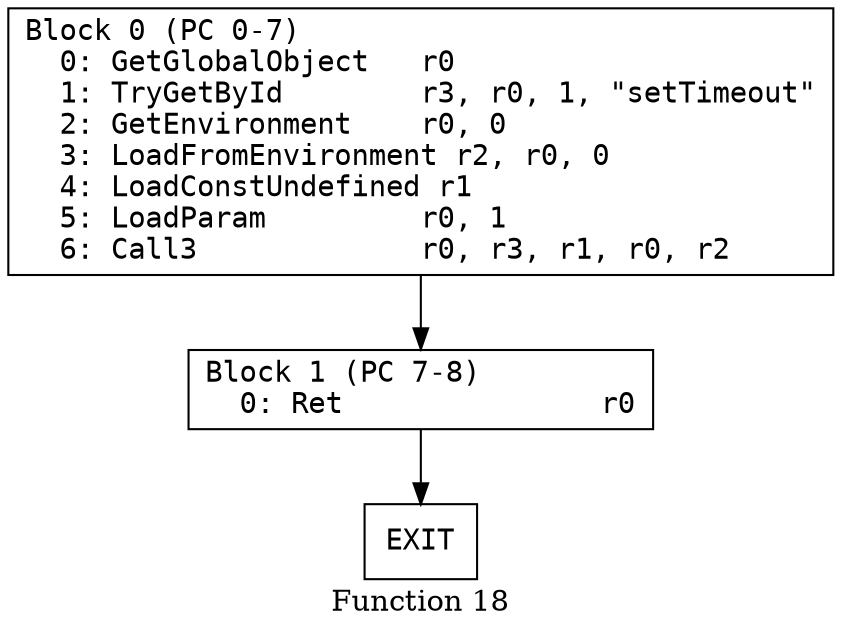 // Function 18 from flow_control
// Generated from data/flow_control.dot

digraph {
  rankdir=TB;
  node [shape=box, fontname="monospace"];

  label = "Function 18";
  style = filled;
  color = lightgrey;

  f18_n0 [ label = "Block 0 (PC 0-7)\l  0: GetGlobalObject   r0\l  1: TryGetById        r3, r0, 1, \"setTimeout\"\l  2: GetEnvironment    r0, 0\l  3: LoadFromEnvironment r2, r0, 0\l  4: LoadConstUndefined r1\l  5: LoadParam         r0, 1\l  6: Call3             r0, r3, r1, r0, r2\l" ]
  f18_n1 [ label = "Block 1 (PC 7-8)\l  0: Ret               r0\l" ]
  f18_n2 [ label = "EXIT" ]

  f18_n0 -> f18_n1
  f18_n1 -> f18_n2
}
